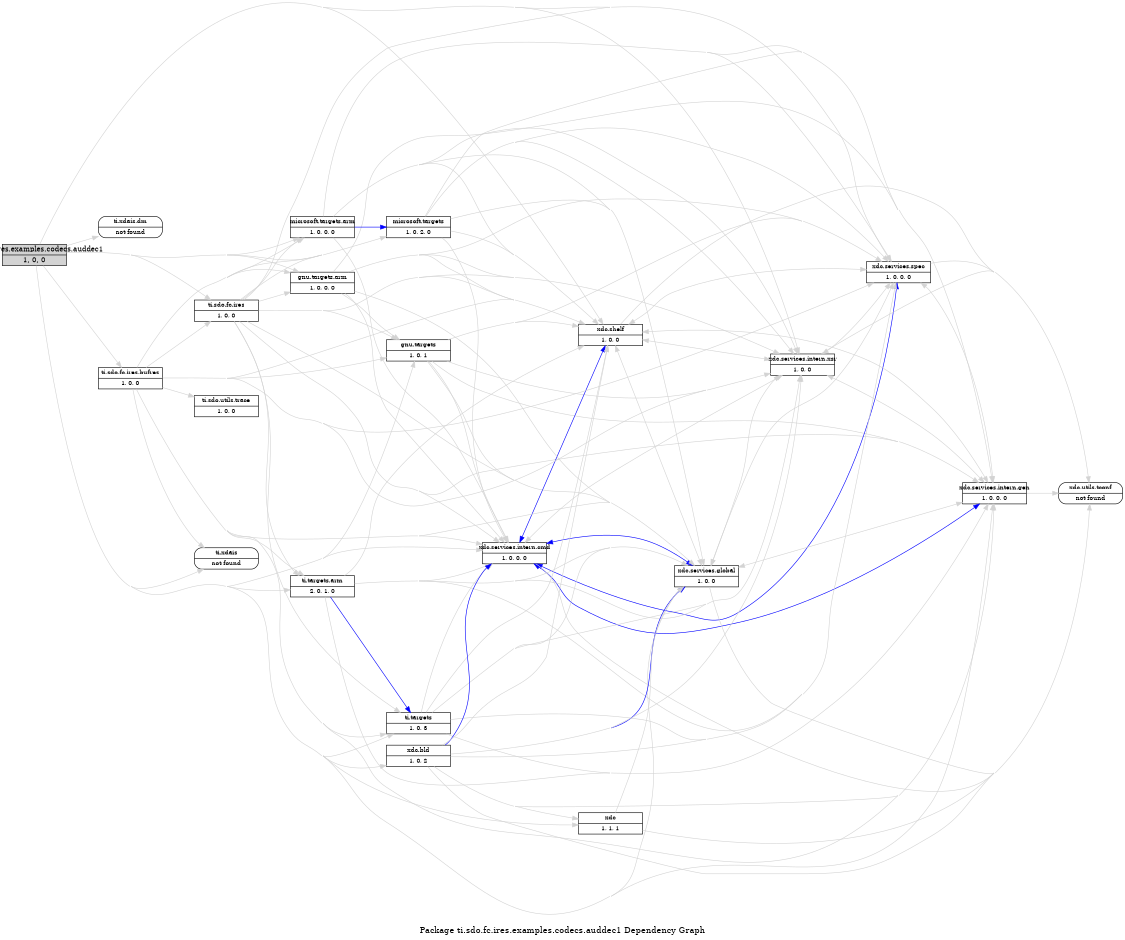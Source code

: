 digraph dependencies {
    label="\nPackage ti.sdo.fc.ires.examples.codecs.auddec1 Dependency Graph";
    size="7.5,10";
    rankdir=LR;
    ranksep=".75";
    concentrate="true";
    node [fixedsize=true, width=1.5, style=filled, color=black];
    node [font=Helvetica, fontsize=12, fillcolor=lightgrey];
    ti_sdo_fc_ires_examples_codecs_auddec1 [shape=record,label="ti.sdo.fc.ires.examples.codecs.auddec1|1, 0, 0", URL="package.rel.xml"];
    node [fontsize=10, fillcolor=white];

    edge [style=solid, color=blue]

    edge [style=solid, color=lightgrey]
    gnu_targets [shape=record,label="gnu.targets|1, 0, 1", URL="../../../../../../../../../../../../../../rtree/install/trees/products/xdcprod/xdcprod-l18/product/Linux/xdctools_3_16_00_18/packages/gnu/targets/package/package.rel.svg"];
    ti_sdo_fc_ires_examples_codecs_auddec1 -> gnu_targets;
    ti_sdo_fc_ires [shape=record,label="ti.sdo.fc.ires|1, 0, 0", URL="../../../../package/package.rel.svg"];
    ti_sdo_fc_ires_examples_codecs_auddec1 -> ti_sdo_fc_ires;
    xdc_services_intern_cmd [shape=record,label="xdc.services.intern.cmd|1, 0, 0, 0", URL="../../../../../../../../../../../../../../rtree/install/trees/products/xdcprod/xdcprod-l18/product/Linux/xdctools_3_16_00_18/packages/xdc/services/intern/cmd/package/package.rel.svg"];
    ti_sdo_fc_ires_examples_codecs_auddec1 -> xdc_services_intern_cmd;
    ti_xdais_dm [shape=record,label="ti.xdais.dm|not found"style=rounded, ];
    ti_sdo_fc_ires_examples_codecs_auddec1 -> ti_xdais_dm;
    ti_targets [shape=record,label="ti.targets|1, 0, 3", URL="../../../../../../../../../../../../../../rtree/install/trees/products/xdcprod/xdcprod-l18/product/Linux/xdctools_3_16_00_18/packages/ti/targets/package/package.rel.svg"];
    ti_sdo_fc_ires_examples_codecs_auddec1 -> ti_targets;
    xdc_shelf [shape=record,label="xdc.shelf|1, 0, 0", URL="../../../../../../../../../../../../../../rtree/install/trees/products/xdcprod/xdcprod-l18/product/Linux/xdctools_3_16_00_18/packages/xdc/shelf/package/package.rel.svg"];
    ti_sdo_fc_ires_examples_codecs_auddec1 -> xdc_shelf;
    xdc_services_global [shape=record,label="xdc.services.global|1, 0, 0", URL="../../../../../../../../../../../../../../rtree/install/trees/products/xdcprod/xdcprod-l18/product/Linux/xdctools_3_16_00_18/packages/xdc/services/global/package/package.rel.svg"];
    ti_sdo_fc_ires_examples_codecs_auddec1 -> xdc_services_global;
    ti_targets_arm [shape=record,label="ti.targets.arm|2, 0, 1, 0", URL="../../../../../../../../../../../../../../rtree/install/trees/products/xdcprod/xdcprod-l18/product/Linux/xdctools_3_16_00_18/packages/ti/targets/arm/package/package.rel.svg"];
    ti_sdo_fc_ires_examples_codecs_auddec1 -> ti_targets_arm;
    gnu_targets_arm [shape=record,label="gnu.targets.arm|1, 0, 0, 0", URL="../../../../../../../../../../../../../../rtree/install/trees/products/xdcprod/xdcprod-l18/product/Linux/xdctools_3_16_00_18/packages/gnu/targets/arm/package/package.rel.svg"];
    ti_sdo_fc_ires_examples_codecs_auddec1 -> gnu_targets_arm;
    ti_sdo_fc_ires_bufres [shape=record,label="ti.sdo.fc.ires.bufres|1, 0, 0", URL="../../../../bufres/package/package.rel.svg"];
    ti_sdo_fc_ires_examples_codecs_auddec1 -> ti_sdo_fc_ires_bufres;
    xdc_services_intern_gen [shape=record,label="xdc.services.intern.gen|1, 0, 0, 0", URL="../../../../../../../../../../../../../../rtree/install/trees/products/xdcprod/xdcprod-l18/product/Linux/xdctools_3_16_00_18/packages/xdc/services/intern/gen/package/package.rel.svg"];
    ti_sdo_fc_ires_examples_codecs_auddec1 -> xdc_services_intern_gen;
    xdc_services_spec [shape=record,label="xdc.services.spec|1, 0, 0, 0", URL="../../../../../../../../../../../../../../rtree/install/trees/products/xdcprod/xdcprod-l18/product/Linux/xdctools_3_16_00_18/packages/xdc/services/spec/package/package.rel.svg"];
    ti_sdo_fc_ires_examples_codecs_auddec1 -> xdc_services_spec;
    ti_xdais [shape=record,label="ti.xdais|not found"style=rounded, ];
    ti_sdo_fc_ires_examples_codecs_auddec1 -> ti_xdais;
    microsoft_targets [shape=record,label="microsoft.targets|1, 0, 2, 0", URL="../../../../../../../../../../../../../../rtree/install/trees/products/xdcprod/xdcprod-l18/product/Linux/xdctools_3_16_00_18/packages/microsoft/targets/package/package.rel.svg"];
    ti_sdo_fc_ires_examples_codecs_auddec1 -> microsoft_targets;
    xdc_bld [shape=record,label="xdc.bld|1, 0, 2", URL="../../../../../../../../../../../../../../rtree/install/trees/products/xdcprod/xdcprod-l18/product/Linux/xdctools_3_16_00_18/packages/xdc/bld/package/package.rel.svg"];
    ti_sdo_fc_ires_examples_codecs_auddec1 -> xdc_bld;
    xdc_services_intern_xsr [shape=record,label="xdc.services.intern.xsr|1, 0, 0", URL="../../../../../../../../../../../../../../rtree/install/trees/products/xdcprod/xdcprod-l18/product/Linux/xdctools_3_16_00_18/packages/xdc/services/intern/xsr/package/package.rel.svg"];
    ti_sdo_fc_ires_examples_codecs_auddec1 -> xdc_services_intern_xsr;
    xdc [shape=record,label="xdc|1, 1, 1", URL="../../../../../../../../../../../../../../rtree/install/trees/products/xdcprod/xdcprod-l18/product/Linux/xdctools_3_16_00_18/packages/xdc/package/package.rel.svg"];
    ti_sdo_fc_ires_examples_codecs_auddec1 -> xdc;
    microsoft_targets_arm [shape=record,label="microsoft.targets.arm|1, 0, 0, 0", URL="../../../../../../../../../../../../../../rtree/install/trees/products/xdcprod/xdcprod-l18/product/Linux/xdctools_3_16_00_18/packages/microsoft/targets/arm/package/package.rel.svg"];
    ti_sdo_fc_ires_examples_codecs_auddec1 -> microsoft_targets_arm;

    edge [style=solid, color=blue]
    microsoft_targets_arm -> microsoft_targets;

    edge [style=solid, color=lightgrey]
    microsoft_targets_arm -> xdc_services_spec;
    microsoft_targets_arm -> xdc_services_global;
    microsoft_targets_arm -> microsoft_targets;
    microsoft_targets_arm -> xdc_services_intern_cmd;
    microsoft_targets_arm -> xdc_services_intern_xsr;
    microsoft_targets_arm -> xdc_shelf;
    microsoft_targets_arm -> xdc_services_intern_gen;

    edge [style=solid, color=blue]

    edge [style=solid, color=lightgrey]
    xdc_utils_tconf [shape=record,label="xdc.utils.tconf|not found"style=rounded, ];
    xdc -> xdc_utils_tconf;
    xdc -> xdc_services_global;

    edge [style=solid, color=blue]

    edge [style=solid, color=lightgrey]

    edge [style=solid, color=blue]
    xdc_services_intern_xsr -> xdc_services_global;

    edge [style=solid, color=lightgrey]
    xdc_services_intern_xsr -> xdc_utils_tconf;
    xdc_services_intern_xsr -> xdc_services_intern_cmd;
    xdc_services_intern_xsr -> xdc_services_spec;
    xdc_services_intern_xsr -> xdc_services_global;
    xdc_services_intern_xsr -> xdc_services_intern_gen;
    xdc_services_intern_xsr -> xdc_shelf;

    edge [style=solid, color=blue]
    xdc_bld -> xdc_services_global;
    xdc_bld -> xdc_services_intern_cmd;

    edge [style=solid, color=lightgrey]
    xdc_bld -> xdc_utils_tconf;
    xdc_bld -> xdc_services_intern_cmd;
    xdc_bld -> xdc_services_intern_xsr;
    xdc_bld -> xdc_services_spec;
    xdc_bld -> xdc_services_global;
    xdc_bld -> xdc_services_intern_gen;
    xdc_bld -> xdc;
    xdc_bld -> xdc_shelf;

    edge [style=solid, color=blue]

    edge [style=solid, color=lightgrey]
    microsoft_targets -> xdc_services_spec;
    microsoft_targets -> xdc_services_global;
    microsoft_targets -> xdc_services_intern_cmd;
    microsoft_targets -> xdc_services_intern_xsr;
    microsoft_targets -> xdc_shelf;
    microsoft_targets -> xdc_services_intern_gen;

    edge [style=solid, color=blue]

    edge [style=solid, color=lightgrey]

    edge [style=solid, color=blue]
    xdc_services_spec -> xdc_shelf;

    edge [style=solid, color=lightgrey]
    xdc_services_spec -> xdc_utils_tconf;
    xdc_services_spec -> xdc_services_intern_cmd;
    xdc_services_spec -> xdc_services_intern_xsr;
    xdc_services_spec -> xdc_services_global;
    xdc_services_spec -> xdc_services_intern_gen;
    xdc_services_spec -> xdc_shelf;

    edge [style=solid, color=blue]
    xdc_services_intern_gen -> xdc_shelf;
    xdc_services_intern_gen -> xdc_services_spec;
    xdc_services_intern_gen -> xdc_services_global;
    xdc_services_intern_gen -> xdc_services_intern_xsr;

    edge [style=solid, color=lightgrey]
    xdc_services_intern_gen -> xdc_utils_tconf;
    xdc_services_intern_gen -> xdc_services_intern_cmd;
    xdc_services_intern_gen -> xdc_services_intern_xsr;
    xdc_services_intern_gen -> xdc_services_spec;
    xdc_services_intern_gen -> xdc_services_global;
    xdc_services_intern_gen -> xdc_shelf;

    edge [style=solid, color=blue]

    edge [style=solid, color=lightgrey]
    ti_sdo_fc_ires_bufres -> gnu_targets;
    ti_sdo_fc_ires_bufres -> ti_sdo_fc_ires;
    ti_sdo_fc_ires_bufres -> xdc_services_intern_cmd;
    ti_sdo_fc_ires_bufres -> ti_targets;
    ti_sdo_fc_ires_bufres -> xdc_shelf;
    ti_sdo_fc_ires_bufres -> xdc_services_global;
    ti_sdo_fc_ires_bufres -> ti_targets_arm;
    ti_sdo_fc_ires_bufres -> gnu_targets_arm;
    ti_sdo_fc_ires_bufres -> xdc_services_intern_gen;
    ti_sdo_utils_trace [shape=record,label="ti.sdo.utils.trace|1, 0, 0", URL="../../../../../../utils/trace/package/package.rel.svg"];
    ti_sdo_fc_ires_bufres -> ti_sdo_utils_trace;
    ti_sdo_fc_ires_bufres -> xdc_services_spec;
    ti_sdo_fc_ires_bufres -> ti_xdais;
    ti_sdo_fc_ires_bufres -> microsoft_targets;
    ti_sdo_fc_ires_bufres -> xdc_services_intern_xsr;
    ti_sdo_fc_ires_bufres -> microsoft_targets_arm;

    edge [style=solid, color=blue]

    edge [style=solid, color=lightgrey]

    edge [style=solid, color=blue]

    edge [style=solid, color=lightgrey]
    gnu_targets_arm -> xdc_services_spec;
    gnu_targets_arm -> xdc_services_global;
    gnu_targets_arm -> xdc_services_intern_cmd;
    gnu_targets_arm -> xdc_services_intern_xsr;
    gnu_targets_arm -> xdc_shelf;
    gnu_targets_arm -> xdc_services_intern_gen;
    gnu_targets_arm -> gnu_targets;

    edge [style=solid, color=blue]
    ti_targets_arm -> ti_targets;

    edge [style=solid, color=lightgrey]
    ti_targets_arm -> xdc_services_spec;
    ti_targets_arm -> xdc_services_global;
    ti_targets_arm -> xdc_services_intern_cmd;
    ti_targets_arm -> xdc_services_intern_xsr;
    ti_targets_arm -> ti_targets;
    ti_targets_arm -> xdc_shelf;
    ti_targets_arm -> xdc_services_intern_gen;

    edge [style=solid, color=blue]

    edge [style=solid, color=lightgrey]
    xdc_services_global -> xdc_utils_tconf;
    xdc_services_global -> xdc_services_intern_cmd;
    xdc_services_global -> xdc_services_intern_xsr;
    xdc_services_global -> xdc_services_spec;
    xdc_services_global -> xdc_services_intern_gen;
    xdc_services_global -> xdc_shelf;

    edge [style=solid, color=blue]

    edge [style=solid, color=lightgrey]
    xdc_shelf -> xdc_utils_tconf;
    xdc_shelf -> xdc_services_intern_cmd;
    xdc_shelf -> xdc_services_intern_xsr;
    xdc_shelf -> xdc_services_spec;
    xdc_shelf -> xdc_services_global;
    xdc_shelf -> xdc_services_intern_gen;

    edge [style=solid, color=blue]

    edge [style=solid, color=lightgrey]
    ti_targets -> xdc_services_spec;
    ti_targets -> xdc_services_global;
    ti_targets -> xdc_services_intern_cmd;
    ti_targets -> xdc_services_intern_xsr;
    ti_targets -> xdc_shelf;
    ti_targets -> xdc_services_intern_gen;

    edge [style=solid, color=blue]

    edge [style=solid, color=lightgrey]

    edge [style=solid, color=blue]
    xdc_services_intern_cmd -> xdc_shelf;
    xdc_services_intern_cmd -> xdc_services_spec;
    xdc_services_intern_cmd -> xdc_services_global;
    xdc_services_intern_cmd -> xdc_services_intern_gen;

    edge [style=solid, color=lightgrey]
    xdc_services_intern_cmd -> xdc_utils_tconf;
    xdc_services_intern_cmd -> xdc_services_intern_xsr;
    xdc_services_intern_cmd -> xdc_services_spec;
    xdc_services_intern_cmd -> xdc_services_global;
    xdc_services_intern_cmd -> xdc_services_intern_gen;
    xdc_services_intern_cmd -> xdc_shelf;

    edge [style=solid, color=blue]

    edge [style=solid, color=lightgrey]
    ti_sdo_fc_ires -> ti_targets_arm;
    ti_sdo_fc_ires -> xdc_services_spec;
    ti_sdo_fc_ires -> microsoft_targets;
    ti_sdo_fc_ires -> microsoft_targets_arm;
    ti_sdo_fc_ires -> gnu_targets;
    ti_sdo_fc_ires -> xdc_services_global;
    ti_sdo_fc_ires -> gnu_targets_arm;
    ti_sdo_fc_ires -> xdc_shelf;
    ti_sdo_fc_ires -> ti_targets;
    ti_sdo_fc_ires -> xdc_services_intern_cmd;
    ti_sdo_fc_ires -> xdc_services_intern_xsr;
    ti_sdo_fc_ires -> xdc_services_intern_gen;

    edge [style=solid, color=blue]

    edge [style=solid, color=lightgrey]
    gnu_targets -> xdc_services_spec;
    gnu_targets -> xdc_services_global;
    gnu_targets -> xdc_services_intern_cmd;
    gnu_targets -> xdc_services_intern_xsr;
    gnu_targets -> xdc_shelf;
    gnu_targets -> xdc_services_intern_gen;
}
